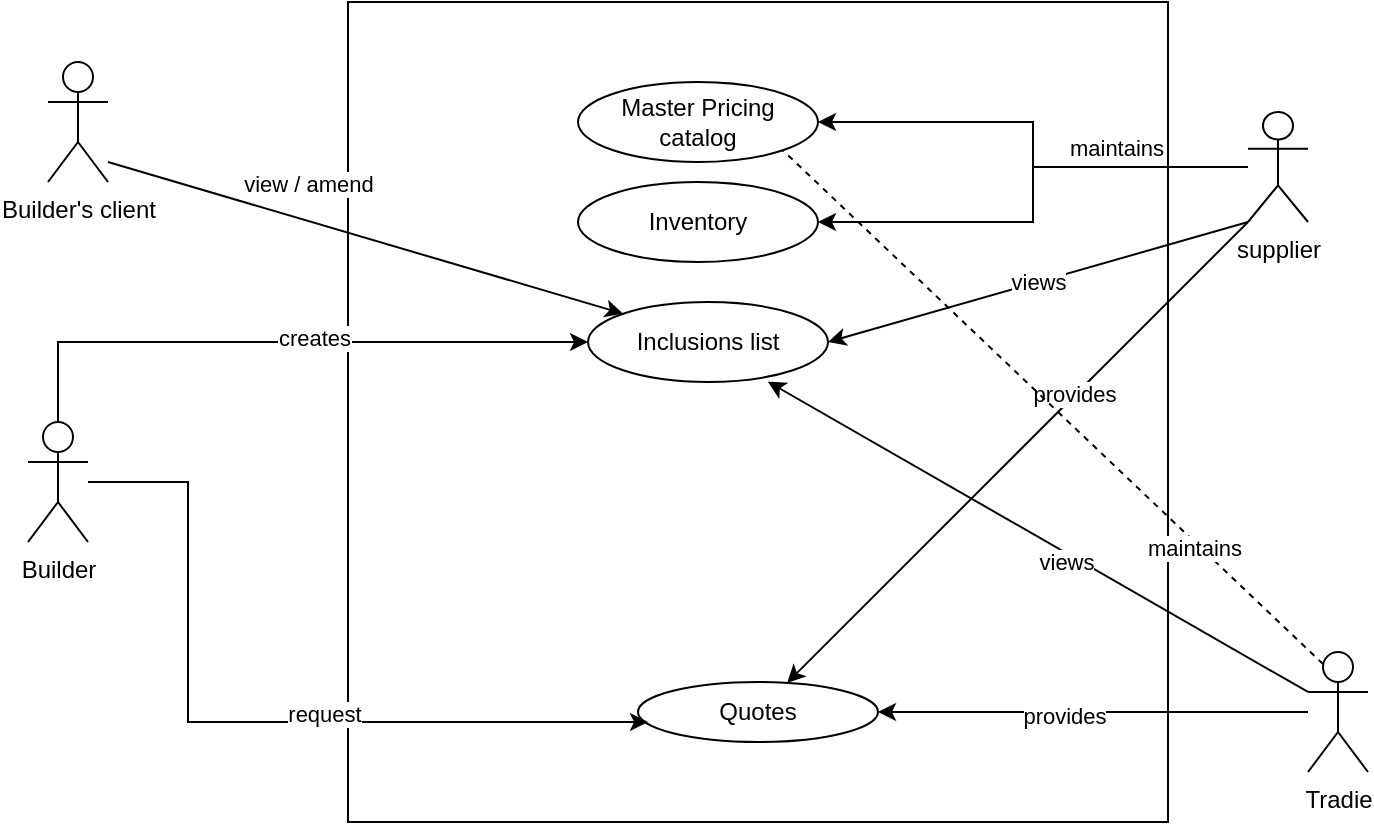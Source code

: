 <mxfile version="24.2.8" type="github">
  <diagram name="Page-1" id="IU63tioq3G8Mb_ZaTKr_">
    <mxGraphModel dx="1034" dy="420" grid="1" gridSize="10" guides="1" tooltips="1" connect="1" arrows="1" fold="1" page="1" pageScale="1" pageWidth="827" pageHeight="1169" math="0" shadow="0">
      <root>
        <mxCell id="0" />
        <mxCell id="1" parent="0" />
        <mxCell id="e_f3Ker5uWWkB_0g--BG-1" value="Builder&#39;s client" style="shape=umlActor;verticalLabelPosition=bottom;verticalAlign=top;html=1;outlineConnect=0;" vertex="1" parent="1">
          <mxGeometry x="110" y="160" width="30" height="60" as="geometry" />
        </mxCell>
        <mxCell id="e_f3Ker5uWWkB_0g--BG-2" value="Builder" style="shape=umlActor;verticalLabelPosition=bottom;verticalAlign=top;html=1;outlineConnect=0;" vertex="1" parent="1">
          <mxGeometry x="100" y="340" width="30" height="60" as="geometry" />
        </mxCell>
        <mxCell id="e_f3Ker5uWWkB_0g--BG-4" value="Tradie" style="shape=umlActor;verticalLabelPosition=bottom;verticalAlign=top;html=1;outlineConnect=0;" vertex="1" parent="1">
          <mxGeometry x="740" y="455" width="30" height="60" as="geometry" />
        </mxCell>
        <mxCell id="e_f3Ker5uWWkB_0g--BG-5" value="" style="whiteSpace=wrap;html=1;aspect=fixed;" vertex="1" parent="1">
          <mxGeometry x="260" y="130" width="410" height="410" as="geometry" />
        </mxCell>
        <mxCell id="e_f3Ker5uWWkB_0g--BG-7" value="Inclusions list" style="ellipse;whiteSpace=wrap;html=1;" vertex="1" parent="1">
          <mxGeometry x="380" y="280" width="120" height="40" as="geometry" />
        </mxCell>
        <mxCell id="e_f3Ker5uWWkB_0g--BG-8" value="Quotes" style="ellipse;whiteSpace=wrap;html=1;" vertex="1" parent="1">
          <mxGeometry x="405" y="470" width="120" height="30" as="geometry" />
        </mxCell>
        <mxCell id="e_f3Ker5uWWkB_0g--BG-9" value="Inventory" style="ellipse;whiteSpace=wrap;html=1;" vertex="1" parent="1">
          <mxGeometry x="375" y="220" width="120" height="40" as="geometry" />
        </mxCell>
        <mxCell id="e_f3Ker5uWWkB_0g--BG-10" value="Master Pricing catalog" style="ellipse;whiteSpace=wrap;html=1;" vertex="1" parent="1">
          <mxGeometry x="375" y="170" width="120" height="40" as="geometry" />
        </mxCell>
        <mxCell id="e_f3Ker5uWWkB_0g--BG-20" style="edgeStyle=orthogonalEdgeStyle;rounded=0;orthogonalLoop=1;jettySize=auto;html=1;" edge="1" parent="1" source="e_f3Ker5uWWkB_0g--BG-2">
          <mxGeometry relative="1" as="geometry">
            <mxPoint x="410" y="490" as="targetPoint" />
            <Array as="points">
              <mxPoint x="180" y="370" />
              <mxPoint x="180" y="490" />
            </Array>
          </mxGeometry>
        </mxCell>
        <mxCell id="e_f3Ker5uWWkB_0g--BG-27" value="request" style="edgeLabel;html=1;align=center;verticalAlign=middle;resizable=0;points=[];" vertex="1" connectable="0" parent="e_f3Ker5uWWkB_0g--BG-20">
          <mxGeometry x="0.19" y="4" relative="1" as="geometry">
            <mxPoint as="offset" />
          </mxGeometry>
        </mxCell>
        <mxCell id="e_f3Ker5uWWkB_0g--BG-29" style="edgeStyle=orthogonalEdgeStyle;rounded=0;orthogonalLoop=1;jettySize=auto;html=1;" edge="1" parent="1" source="e_f3Ker5uWWkB_0g--BG-4" target="e_f3Ker5uWWkB_0g--BG-8">
          <mxGeometry relative="1" as="geometry" />
        </mxCell>
        <mxCell id="e_f3Ker5uWWkB_0g--BG-30" value="provides" style="edgeLabel;html=1;align=center;verticalAlign=middle;resizable=0;points=[];" vertex="1" connectable="0" parent="e_f3Ker5uWWkB_0g--BG-29">
          <mxGeometry x="0.141" y="2" relative="1" as="geometry">
            <mxPoint as="offset" />
          </mxGeometry>
        </mxCell>
        <mxCell id="e_f3Ker5uWWkB_0g--BG-34" style="edgeStyle=orthogonalEdgeStyle;rounded=0;orthogonalLoop=1;jettySize=auto;html=1;exitX=0.5;exitY=0;exitDx=0;exitDy=0;exitPerimeter=0;entryX=0;entryY=0.5;entryDx=0;entryDy=0;" edge="1" parent="1" source="e_f3Ker5uWWkB_0g--BG-2" target="e_f3Ker5uWWkB_0g--BG-7">
          <mxGeometry relative="1" as="geometry" />
        </mxCell>
        <mxCell id="e_f3Ker5uWWkB_0g--BG-35" value="creates" style="edgeLabel;html=1;align=center;verticalAlign=middle;resizable=0;points=[];" vertex="1" connectable="0" parent="e_f3Ker5uWWkB_0g--BG-34">
          <mxGeometry x="0.103" y="2" relative="1" as="geometry">
            <mxPoint as="offset" />
          </mxGeometry>
        </mxCell>
        <mxCell id="e_f3Ker5uWWkB_0g--BG-41" style="edgeStyle=orthogonalEdgeStyle;rounded=0;orthogonalLoop=1;jettySize=auto;html=1;entryX=1;entryY=0.5;entryDx=0;entryDy=0;" edge="1" parent="1" source="e_f3Ker5uWWkB_0g--BG-38" target="e_f3Ker5uWWkB_0g--BG-10">
          <mxGeometry relative="1" as="geometry" />
        </mxCell>
        <mxCell id="e_f3Ker5uWWkB_0g--BG-42" style="edgeStyle=orthogonalEdgeStyle;rounded=0;orthogonalLoop=1;jettySize=auto;html=1;entryX=1;entryY=0.5;entryDx=0;entryDy=0;" edge="1" parent="1" source="e_f3Ker5uWWkB_0g--BG-38" target="e_f3Ker5uWWkB_0g--BG-9">
          <mxGeometry relative="1" as="geometry" />
        </mxCell>
        <mxCell id="e_f3Ker5uWWkB_0g--BG-49" value="maintains" style="edgeLabel;html=1;align=center;verticalAlign=middle;resizable=0;points=[];" vertex="1" connectable="0" parent="e_f3Ker5uWWkB_0g--BG-42">
          <mxGeometry x="-0.45" y="1" relative="1" as="geometry">
            <mxPoint y="-11" as="offset" />
          </mxGeometry>
        </mxCell>
        <mxCell id="e_f3Ker5uWWkB_0g--BG-38" value="supplier" style="shape=umlActor;verticalLabelPosition=bottom;verticalAlign=top;html=1;outlineConnect=0;" vertex="1" parent="1">
          <mxGeometry x="710" y="185" width="30" height="55" as="geometry" />
        </mxCell>
        <mxCell id="e_f3Ker5uWWkB_0g--BG-47" value="" style="endArrow=classic;html=1;rounded=0;exitX=0;exitY=1;exitDx=0;exitDy=0;exitPerimeter=0;" edge="1" parent="1" source="e_f3Ker5uWWkB_0g--BG-38" target="e_f3Ker5uWWkB_0g--BG-8">
          <mxGeometry width="50" height="50" relative="1" as="geometry">
            <mxPoint x="550" y="470" as="sourcePoint" />
            <mxPoint x="600" y="420" as="targetPoint" />
          </mxGeometry>
        </mxCell>
        <mxCell id="e_f3Ker5uWWkB_0g--BG-48" value="provides" style="edgeLabel;html=1;align=center;verticalAlign=middle;resizable=0;points=[];" vertex="1" connectable="0" parent="e_f3Ker5uWWkB_0g--BG-47">
          <mxGeometry x="-0.249" y="-1" relative="1" as="geometry">
            <mxPoint as="offset" />
          </mxGeometry>
        </mxCell>
        <mxCell id="e_f3Ker5uWWkB_0g--BG-52" value="" style="endArrow=classic;html=1;rounded=0;entryX=0;entryY=0;entryDx=0;entryDy=0;" edge="1" parent="1" target="e_f3Ker5uWWkB_0g--BG-7">
          <mxGeometry width="50" height="50" relative="1" as="geometry">
            <mxPoint x="140" y="210" as="sourcePoint" />
            <mxPoint x="190" y="160" as="targetPoint" />
          </mxGeometry>
        </mxCell>
        <mxCell id="e_f3Ker5uWWkB_0g--BG-53" value="view / amend" style="edgeLabel;html=1;align=center;verticalAlign=middle;resizable=0;points=[];" vertex="1" connectable="0" parent="e_f3Ker5uWWkB_0g--BG-52">
          <mxGeometry x="-0.248" y="-3" relative="1" as="geometry">
            <mxPoint x="4" y="-21" as="offset" />
          </mxGeometry>
        </mxCell>
        <mxCell id="e_f3Ker5uWWkB_0g--BG-54" value="views" style="endArrow=classic;html=1;rounded=0;entryX=1;entryY=0.5;entryDx=0;entryDy=0;exitX=0;exitY=1;exitDx=0;exitDy=0;exitPerimeter=0;" edge="1" parent="1" source="e_f3Ker5uWWkB_0g--BG-38" target="e_f3Ker5uWWkB_0g--BG-7">
          <mxGeometry width="50" height="50" relative="1" as="geometry">
            <mxPoint x="770" y="360" as="sourcePoint" />
            <mxPoint x="820" y="310" as="targetPoint" />
          </mxGeometry>
        </mxCell>
        <mxCell id="e_f3Ker5uWWkB_0g--BG-55" value="" style="endArrow=classic;html=1;rounded=0;exitX=0;exitY=0.333;exitDx=0;exitDy=0;exitPerimeter=0;entryX=0.512;entryY=0.463;entryDx=0;entryDy=0;entryPerimeter=0;" edge="1" parent="1" source="e_f3Ker5uWWkB_0g--BG-4" target="e_f3Ker5uWWkB_0g--BG-5">
          <mxGeometry width="50" height="50" relative="1" as="geometry">
            <mxPoint x="530" y="360" as="sourcePoint" />
            <mxPoint x="580" y="310" as="targetPoint" />
          </mxGeometry>
        </mxCell>
        <mxCell id="e_f3Ker5uWWkB_0g--BG-56" value="views" style="edgeLabel;html=1;align=center;verticalAlign=middle;resizable=0;points=[];" vertex="1" connectable="0" parent="e_f3Ker5uWWkB_0g--BG-55">
          <mxGeometry x="-0.119" y="4" relative="1" as="geometry">
            <mxPoint as="offset" />
          </mxGeometry>
        </mxCell>
        <mxCell id="e_f3Ker5uWWkB_0g--BG-58" value="" style="endArrow=none;dashed=1;html=1;rounded=0;entryX=1;entryY=1;entryDx=0;entryDy=0;exitX=0.25;exitY=0.1;exitDx=0;exitDy=0;exitPerimeter=0;" edge="1" parent="1" source="e_f3Ker5uWWkB_0g--BG-4" target="e_f3Ker5uWWkB_0g--BG-10">
          <mxGeometry width="50" height="50" relative="1" as="geometry">
            <mxPoint x="530" y="360" as="sourcePoint" />
            <mxPoint x="580" y="310" as="targetPoint" />
          </mxGeometry>
        </mxCell>
        <mxCell id="e_f3Ker5uWWkB_0g--BG-59" value="maintains" style="edgeLabel;html=1;align=center;verticalAlign=middle;resizable=0;points=[];" vertex="1" connectable="0" parent="e_f3Ker5uWWkB_0g--BG-58">
          <mxGeometry x="-0.536" y="3" relative="1" as="geometry">
            <mxPoint y="-1" as="offset" />
          </mxGeometry>
        </mxCell>
      </root>
    </mxGraphModel>
  </diagram>
</mxfile>
